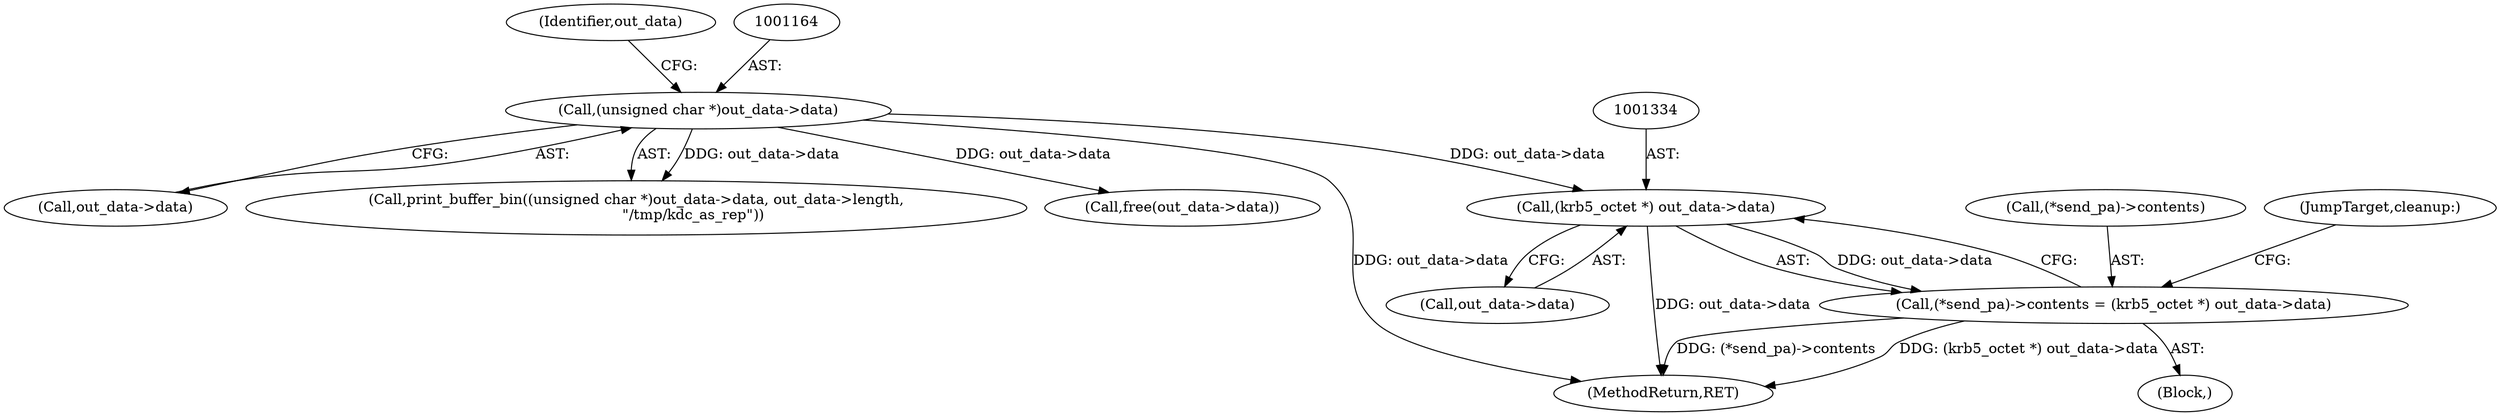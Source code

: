 digraph "0_krb5_db64ca25d661a47b996b4e2645998b5d7f0eb52c@pointer" {
"1001333" [label="(Call,(krb5_octet *) out_data->data)"];
"1001163" [label="(Call,(unsigned char *)out_data->data)"];
"1001328" [label="(Call,(*send_pa)->contents = (krb5_octet *) out_data->data)"];
"1000122" [label="(Block,)"];
"1001165" [label="(Call,out_data->data)"];
"1001329" [label="(Call,(*send_pa)->contents)"];
"1001162" [label="(Call,print_buffer_bin((unsigned char *)out_data->data, out_data->length,\n                         \"/tmp/kdc_as_rep\"))"];
"1001280" [label="(Call,free(out_data->data))"];
"1001169" [label="(Identifier,out_data)"];
"1001338" [label="(JumpTarget,cleanup:)"];
"1001328" [label="(Call,(*send_pa)->contents = (krb5_octet *) out_data->data)"];
"1001335" [label="(Call,out_data->data)"];
"1001333" [label="(Call,(krb5_octet *) out_data->data)"];
"1001409" [label="(MethodReturn,RET)"];
"1001163" [label="(Call,(unsigned char *)out_data->data)"];
"1001333" -> "1001328"  [label="AST: "];
"1001333" -> "1001335"  [label="CFG: "];
"1001334" -> "1001333"  [label="AST: "];
"1001335" -> "1001333"  [label="AST: "];
"1001328" -> "1001333"  [label="CFG: "];
"1001333" -> "1001409"  [label="DDG: out_data->data"];
"1001333" -> "1001328"  [label="DDG: out_data->data"];
"1001163" -> "1001333"  [label="DDG: out_data->data"];
"1001163" -> "1001162"  [label="AST: "];
"1001163" -> "1001165"  [label="CFG: "];
"1001164" -> "1001163"  [label="AST: "];
"1001165" -> "1001163"  [label="AST: "];
"1001169" -> "1001163"  [label="CFG: "];
"1001163" -> "1001409"  [label="DDG: out_data->data"];
"1001163" -> "1001162"  [label="DDG: out_data->data"];
"1001163" -> "1001280"  [label="DDG: out_data->data"];
"1001328" -> "1000122"  [label="AST: "];
"1001329" -> "1001328"  [label="AST: "];
"1001338" -> "1001328"  [label="CFG: "];
"1001328" -> "1001409"  [label="DDG: (krb5_octet *) out_data->data"];
"1001328" -> "1001409"  [label="DDG: (*send_pa)->contents"];
}

